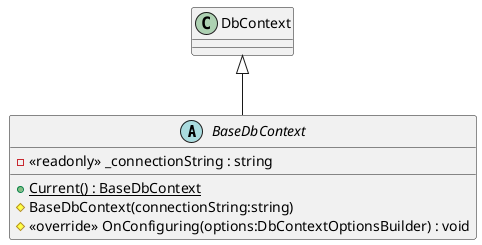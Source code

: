 @startuml
abstract class BaseDbContext {
    + {static} Current() : BaseDbContext
    - <<readonly>> _connectionString : string
    # BaseDbContext(connectionString:string)
    # <<override>> OnConfiguring(options:DbContextOptionsBuilder) : void
}
DbContext <|-- BaseDbContext
@enduml
